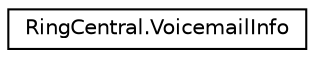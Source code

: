 digraph "Graphical Class Hierarchy"
{
 // LATEX_PDF_SIZE
  edge [fontname="Helvetica",fontsize="10",labelfontname="Helvetica",labelfontsize="10"];
  node [fontname="Helvetica",fontsize="10",shape=record];
  rankdir="LR";
  Node0 [label="RingCentral.VoicemailInfo",height=0.2,width=0.4,color="black", fillcolor="white", style="filled",URL="$classRingCentral_1_1VoicemailInfo.html",tooltip="Specifies whether to take a voicemail and who should do it"];
}
